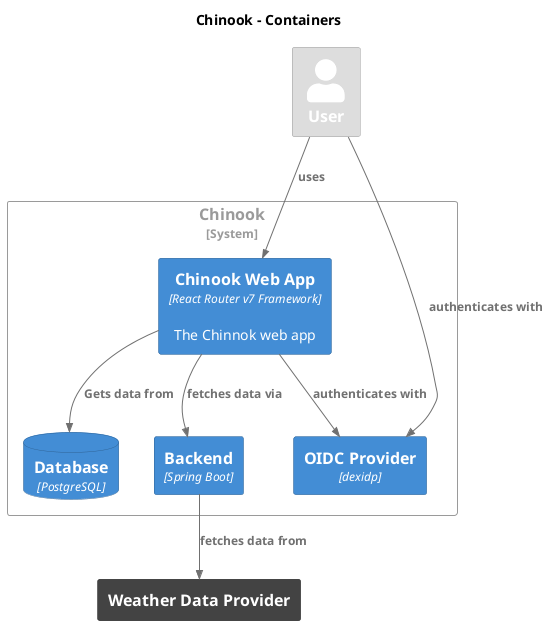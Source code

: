 @startuml
set separator none
title Chinook - Containers

top to bottom direction

!include <C4/C4>
!include <C4/C4_Context>
!include <C4/C4_Container>

AddElementTag("Container,Database", $bgColor="#438dd5", $borderColor="#2e6295", $fontColor="#ffffff", $sprite="", $shadowing="", $borderStyle="solid")
AddElementTag("Person", $bgColor="#dddddd", $borderColor="#9a9a9a", $fontColor="#ffffff", $sprite="", $shadowing="", $borderStyle="solid")
AddElementTag("Container", $bgColor="#438dd5", $borderColor="#2e6295", $fontColor="#ffffff", $sprite="", $shadowing="", $borderStyle="solid")
AddElementTag("External", $bgColor="#434343", $borderColor="#2e2e2e", $fontColor="#ffffff", $sprite="", $shadowing="", $borderStyle="solid")

AddRelTag("Relationship", $textColor="#707070", $lineColor="#707070", $lineStyle = "")

AddBoundaryTag("Element", $bgColor="#ffffff", $borderColor="#9a9a9a", $fontColor="#9a9a9a", $shadowing="", $borderStyle="solid")

Person(User, "User", $descr="", $tags="Person", $link="")
System(WeatherDataProvider, "Weather Data Provider", $descr="", $tags="External", $link="")

System_Boundary("Chinook_boundary", "Chinook", $tags="Element") {
  Container(Chinook.ChinookWebApp, "Chinook Web App", $techn="React Router v7 Framework", $descr="The Chinnok web app", $tags="Container", $link="")
  ContainerDb(Chinook.Database, "Database", $techn="PostgreSQL", $descr="", $tags="Container,Database", $link="")
  Container(Chinook.Backend, "Backend", $techn="Spring Boot", $descr="", $tags="Container", $link="")
  Container(Chinook.OIDCProvider, "OIDC Provider", $techn="dexidp", $descr="", $tags="Container", $link="")
}

Rel(Chinook.Backend, WeatherDataProvider, "fetches data from", $techn="", $tags="Relationship", $link="")
Rel(User, Chinook.ChinookWebApp, "uses", $techn="", $tags="Relationship", $link="")
Rel(Chinook.ChinookWebApp, Chinook.OIDCProvider, "authenticates with", $techn="", $tags="Relationship", $link="")
Rel(Chinook.ChinookWebApp, Chinook.Backend, "fetches data via", $techn="", $tags="Relationship", $link="")
Rel(Chinook.ChinookWebApp, Chinook.Database, "Gets data from", $techn="", $tags="Relationship", $link="")
Rel(User, Chinook.OIDCProvider, "authenticates with", $techn="", $tags="Relationship", $link="")

hide stereotypes
@enduml